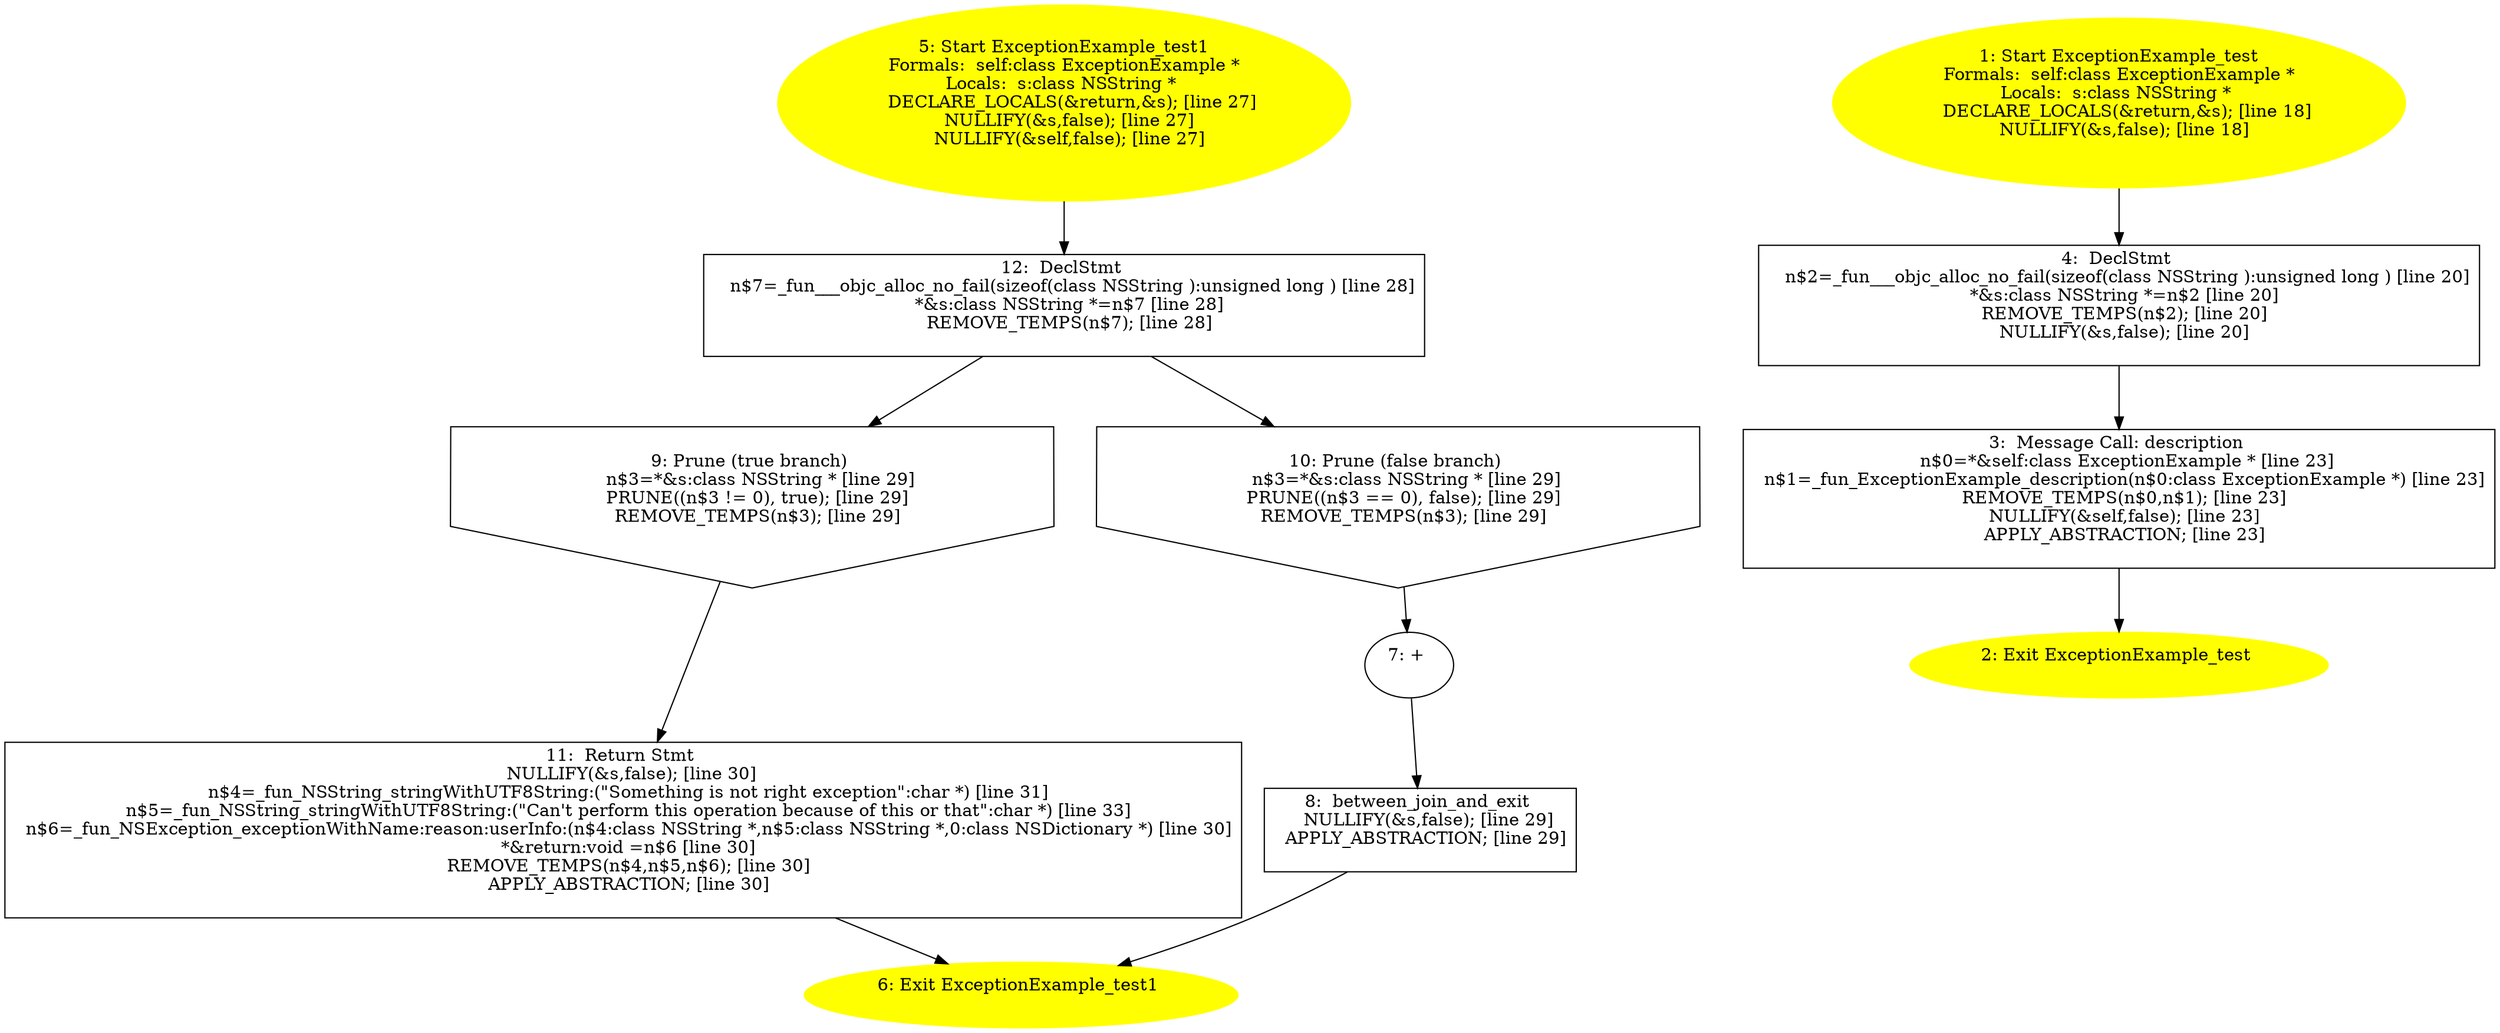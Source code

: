 digraph iCFG {
12 [label="12:  DeclStmt \n   n$7=_fun___objc_alloc_no_fail(sizeof(class NSString ):unsigned long ) [line 28]\n  *&s:class NSString *=n$7 [line 28]\n  REMOVE_TEMPS(n$7); [line 28]\n " shape="box"]
	

	 12 -> 9 ;
	 12 -> 10 ;
11 [label="11:  Return Stmt \n   NULLIFY(&s,false); [line 30]\n  n$4=_fun_NSString_stringWithUTF8String:(\"Something is not right exception\":char *) [line 31]\n  n$5=_fun_NSString_stringWithUTF8String:(\"Can't perform this operation because of this or that\":char *) [line 33]\n  n$6=_fun_NSException_exceptionWithName:reason:userInfo:(n$4:class NSString *,n$5:class NSString *,0:class NSDictionary *) [line 30]\n  *&return:void =n$6 [line 30]\n  REMOVE_TEMPS(n$4,n$5,n$6); [line 30]\n  APPLY_ABSTRACTION; [line 30]\n " shape="box"]
	

	 11 -> 6 ;
10 [label="10: Prune (false branch) \n   n$3=*&s:class NSString * [line 29]\n  PRUNE((n$3 == 0), false); [line 29]\n  REMOVE_TEMPS(n$3); [line 29]\n " shape="invhouse"]
	

	 10 -> 7 ;
9 [label="9: Prune (true branch) \n   n$3=*&s:class NSString * [line 29]\n  PRUNE((n$3 != 0), true); [line 29]\n  REMOVE_TEMPS(n$3); [line 29]\n " shape="invhouse"]
	

	 9 -> 11 ;
8 [label="8:  between_join_and_exit \n   NULLIFY(&s,false); [line 29]\n  APPLY_ABSTRACTION; [line 29]\n " shape="box"]
	

	 8 -> 6 ;
7 [label="7: + \n  " ]
	

	 7 -> 8 ;
6 [label="6: Exit ExceptionExample_test1 \n  " color=yellow style=filled]
	

5 [label="5: Start ExceptionExample_test1\nFormals:  self:class ExceptionExample *\nLocals:  s:class NSString * \n   DECLARE_LOCALS(&return,&s); [line 27]\n  NULLIFY(&s,false); [line 27]\n  NULLIFY(&self,false); [line 27]\n " color=yellow style=filled]
	

	 5 -> 12 ;
4 [label="4:  DeclStmt \n   n$2=_fun___objc_alloc_no_fail(sizeof(class NSString ):unsigned long ) [line 20]\n  *&s:class NSString *=n$2 [line 20]\n  REMOVE_TEMPS(n$2); [line 20]\n  NULLIFY(&s,false); [line 20]\n " shape="box"]
	

	 4 -> 3 ;
3 [label="3:  Message Call: description \n   n$0=*&self:class ExceptionExample * [line 23]\n  n$1=_fun_ExceptionExample_description(n$0:class ExceptionExample *) [line 23]\n  REMOVE_TEMPS(n$0,n$1); [line 23]\n  NULLIFY(&self,false); [line 23]\n  APPLY_ABSTRACTION; [line 23]\n " shape="box"]
	

	 3 -> 2 ;
2 [label="2: Exit ExceptionExample_test \n  " color=yellow style=filled]
	

1 [label="1: Start ExceptionExample_test\nFormals:  self:class ExceptionExample *\nLocals:  s:class NSString * \n   DECLARE_LOCALS(&return,&s); [line 18]\n  NULLIFY(&s,false); [line 18]\n " color=yellow style=filled]
	

	 1 -> 4 ;
}
